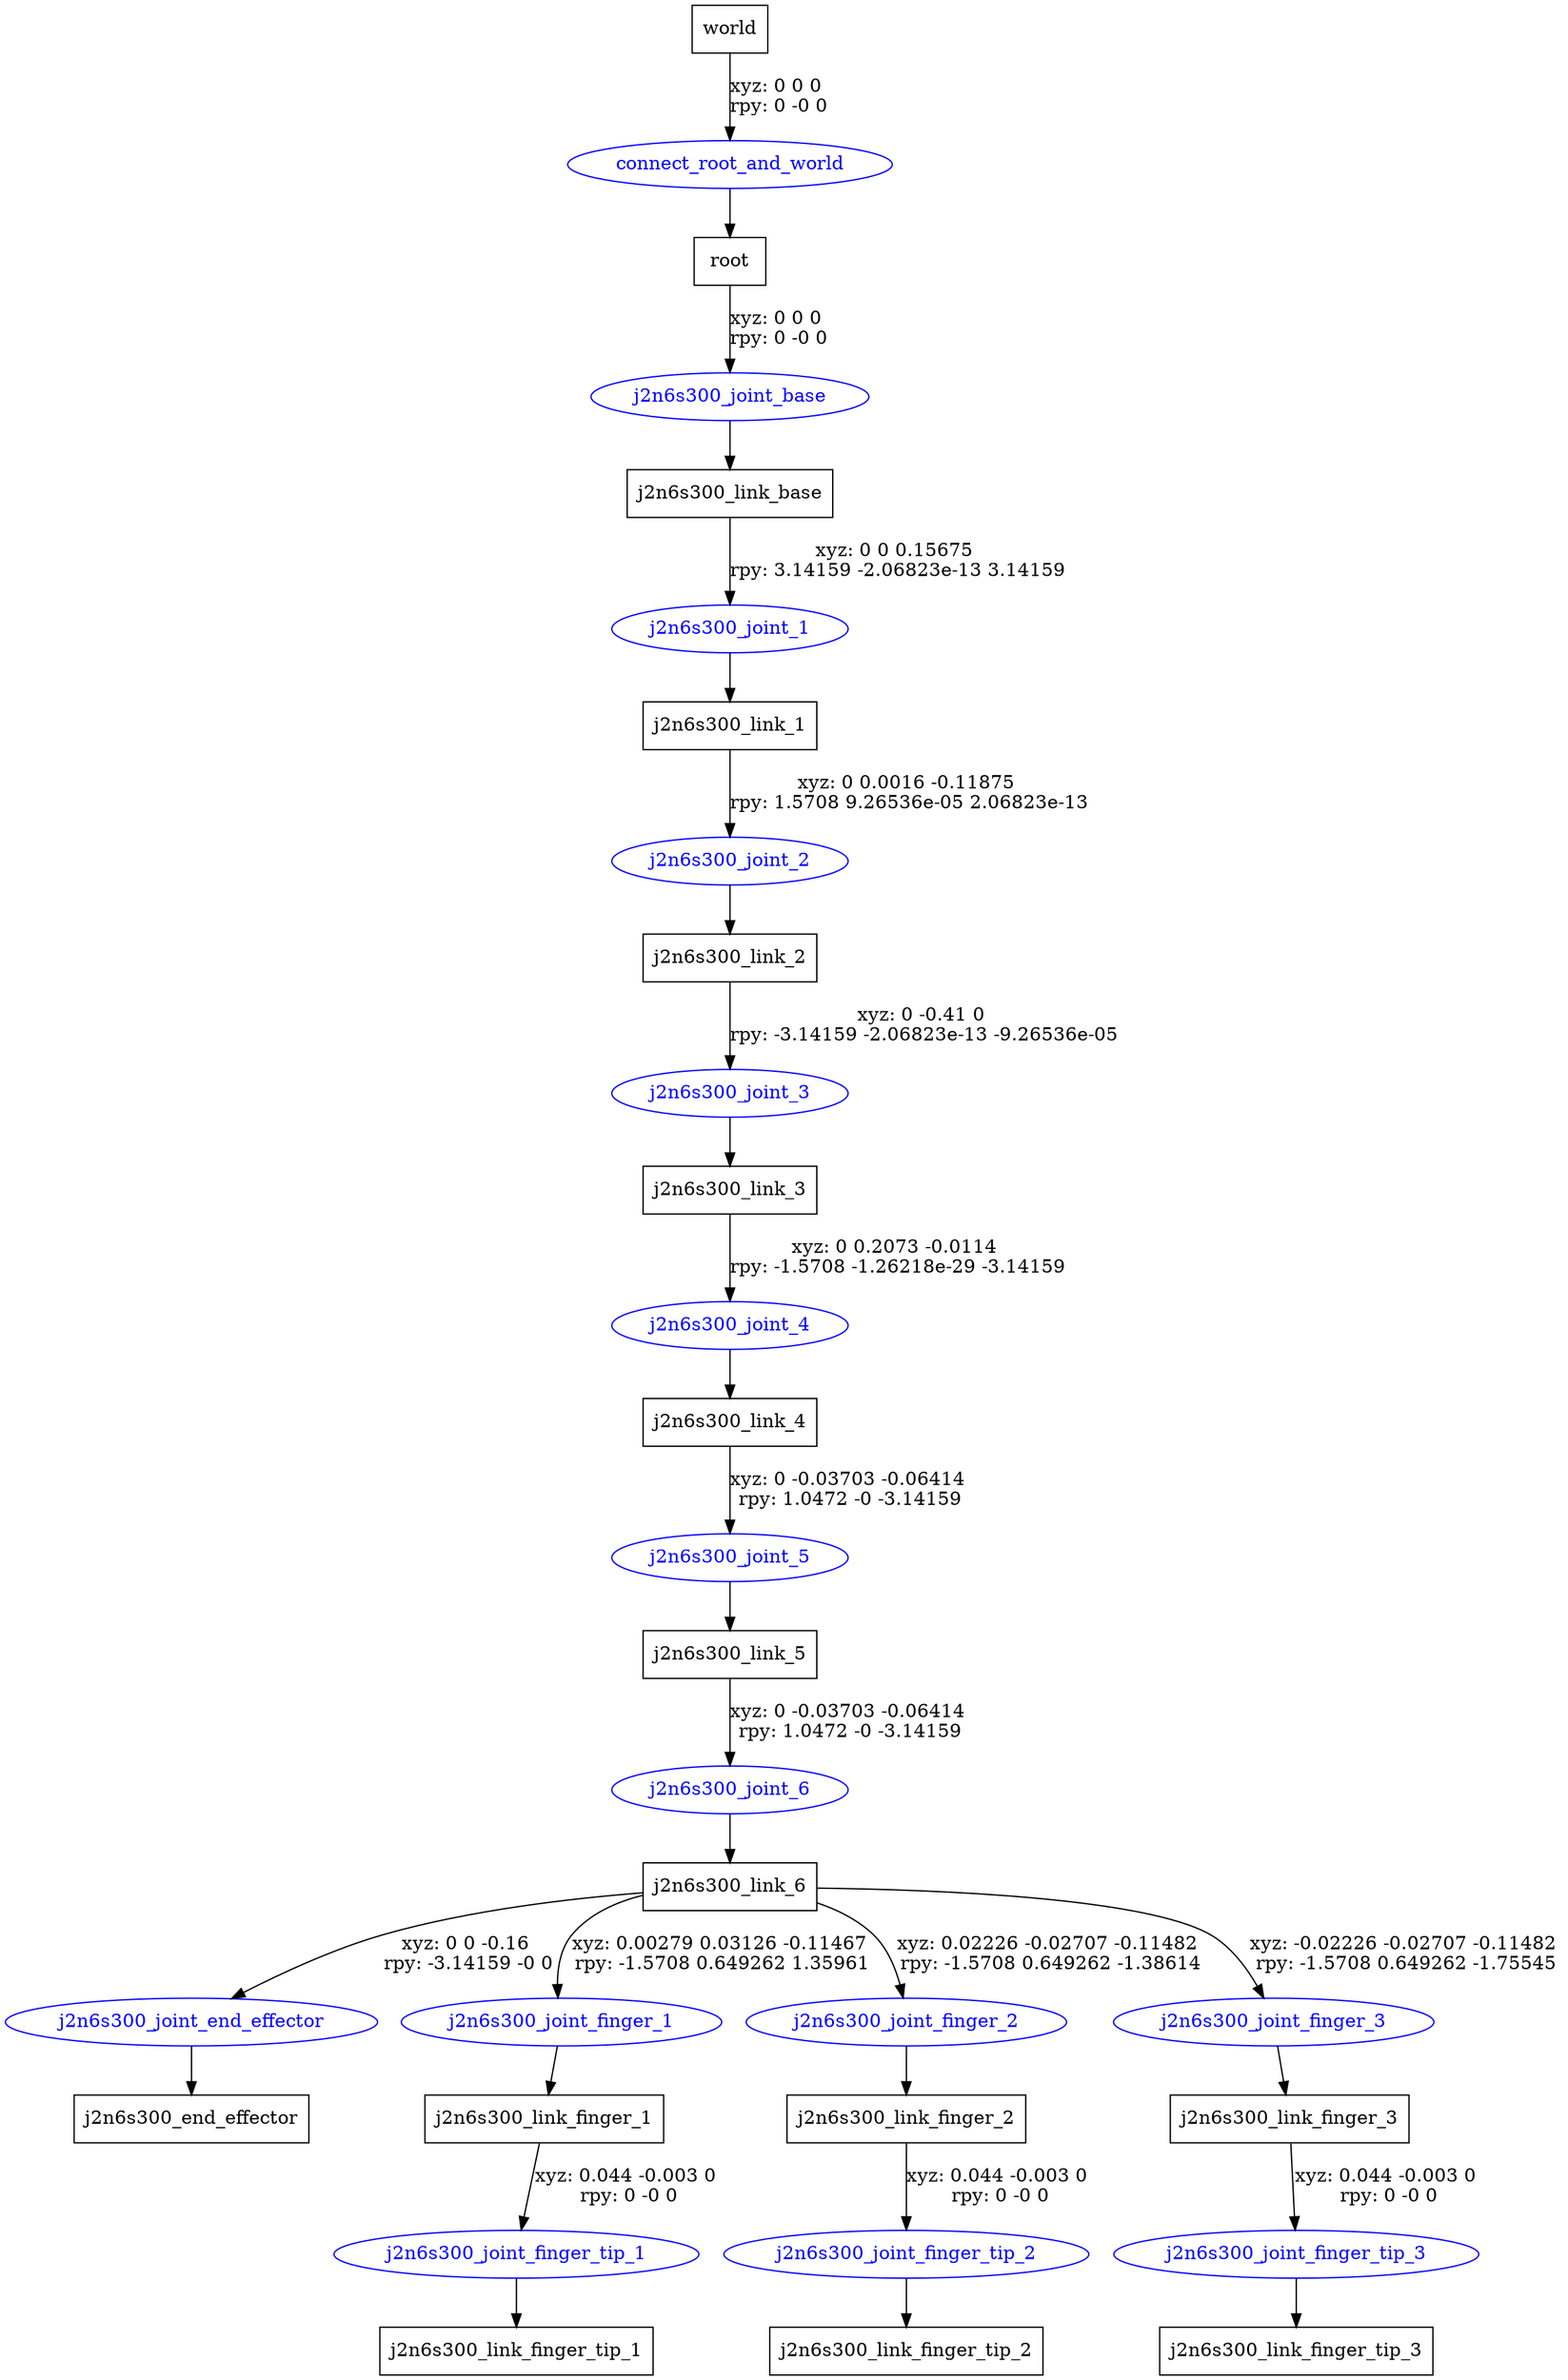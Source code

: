 digraph G {
node [shape=box];
"world" [label="world"];
"root" [label="root"];
"j2n6s300_link_base" [label="j2n6s300_link_base"];
"j2n6s300_link_1" [label="j2n6s300_link_1"];
"j2n6s300_link_2" [label="j2n6s300_link_2"];
"j2n6s300_link_3" [label="j2n6s300_link_3"];
"j2n6s300_link_4" [label="j2n6s300_link_4"];
"j2n6s300_link_5" [label="j2n6s300_link_5"];
"j2n6s300_link_6" [label="j2n6s300_link_6"];
"j2n6s300_end_effector" [label="j2n6s300_end_effector"];
"j2n6s300_link_finger_1" [label="j2n6s300_link_finger_1"];
"j2n6s300_link_finger_tip_1" [label="j2n6s300_link_finger_tip_1"];
"j2n6s300_link_finger_2" [label="j2n6s300_link_finger_2"];
"j2n6s300_link_finger_tip_2" [label="j2n6s300_link_finger_tip_2"];
"j2n6s300_link_finger_3" [label="j2n6s300_link_finger_3"];
"j2n6s300_link_finger_tip_3" [label="j2n6s300_link_finger_tip_3"];
node [shape=ellipse, color=blue, fontcolor=blue];
"world" -> "connect_root_and_world" [label="xyz: 0 0 0 \nrpy: 0 -0 0"]
"connect_root_and_world" -> "root"
"root" -> "j2n6s300_joint_base" [label="xyz: 0 0 0 \nrpy: 0 -0 0"]
"j2n6s300_joint_base" -> "j2n6s300_link_base"
"j2n6s300_link_base" -> "j2n6s300_joint_1" [label="xyz: 0 0 0.15675 \nrpy: 3.14159 -2.06823e-13 3.14159"]
"j2n6s300_joint_1" -> "j2n6s300_link_1"
"j2n6s300_link_1" -> "j2n6s300_joint_2" [label="xyz: 0 0.0016 -0.11875 \nrpy: 1.5708 9.26536e-05 2.06823e-13"]
"j2n6s300_joint_2" -> "j2n6s300_link_2"
"j2n6s300_link_2" -> "j2n6s300_joint_3" [label="xyz: 0 -0.41 0 \nrpy: -3.14159 -2.06823e-13 -9.26536e-05"]
"j2n6s300_joint_3" -> "j2n6s300_link_3"
"j2n6s300_link_3" -> "j2n6s300_joint_4" [label="xyz: 0 0.2073 -0.0114 \nrpy: -1.5708 -1.26218e-29 -3.14159"]
"j2n6s300_joint_4" -> "j2n6s300_link_4"
"j2n6s300_link_4" -> "j2n6s300_joint_5" [label="xyz: 0 -0.03703 -0.06414 \nrpy: 1.0472 -0 -3.14159"]
"j2n6s300_joint_5" -> "j2n6s300_link_5"
"j2n6s300_link_5" -> "j2n6s300_joint_6" [label="xyz: 0 -0.03703 -0.06414 \nrpy: 1.0472 -0 -3.14159"]
"j2n6s300_joint_6" -> "j2n6s300_link_6"
"j2n6s300_link_6" -> "j2n6s300_joint_end_effector" [label="xyz: 0 0 -0.16 \nrpy: -3.14159 -0 0"]
"j2n6s300_joint_end_effector" -> "j2n6s300_end_effector"
"j2n6s300_link_6" -> "j2n6s300_joint_finger_1" [label="xyz: 0.00279 0.03126 -0.11467 \nrpy: -1.5708 0.649262 1.35961"]
"j2n6s300_joint_finger_1" -> "j2n6s300_link_finger_1"
"j2n6s300_link_finger_1" -> "j2n6s300_joint_finger_tip_1" [label="xyz: 0.044 -0.003 0 \nrpy: 0 -0 0"]
"j2n6s300_joint_finger_tip_1" -> "j2n6s300_link_finger_tip_1"
"j2n6s300_link_6" -> "j2n6s300_joint_finger_2" [label="xyz: 0.02226 -0.02707 -0.11482 \nrpy: -1.5708 0.649262 -1.38614"]
"j2n6s300_joint_finger_2" -> "j2n6s300_link_finger_2"
"j2n6s300_link_finger_2" -> "j2n6s300_joint_finger_tip_2" [label="xyz: 0.044 -0.003 0 \nrpy: 0 -0 0"]
"j2n6s300_joint_finger_tip_2" -> "j2n6s300_link_finger_tip_2"
"j2n6s300_link_6" -> "j2n6s300_joint_finger_3" [label="xyz: -0.02226 -0.02707 -0.11482 \nrpy: -1.5708 0.649262 -1.75545"]
"j2n6s300_joint_finger_3" -> "j2n6s300_link_finger_3"
"j2n6s300_link_finger_3" -> "j2n6s300_joint_finger_tip_3" [label="xyz: 0.044 -0.003 0 \nrpy: 0 -0 0"]
"j2n6s300_joint_finger_tip_3" -> "j2n6s300_link_finger_tip_3"
}
